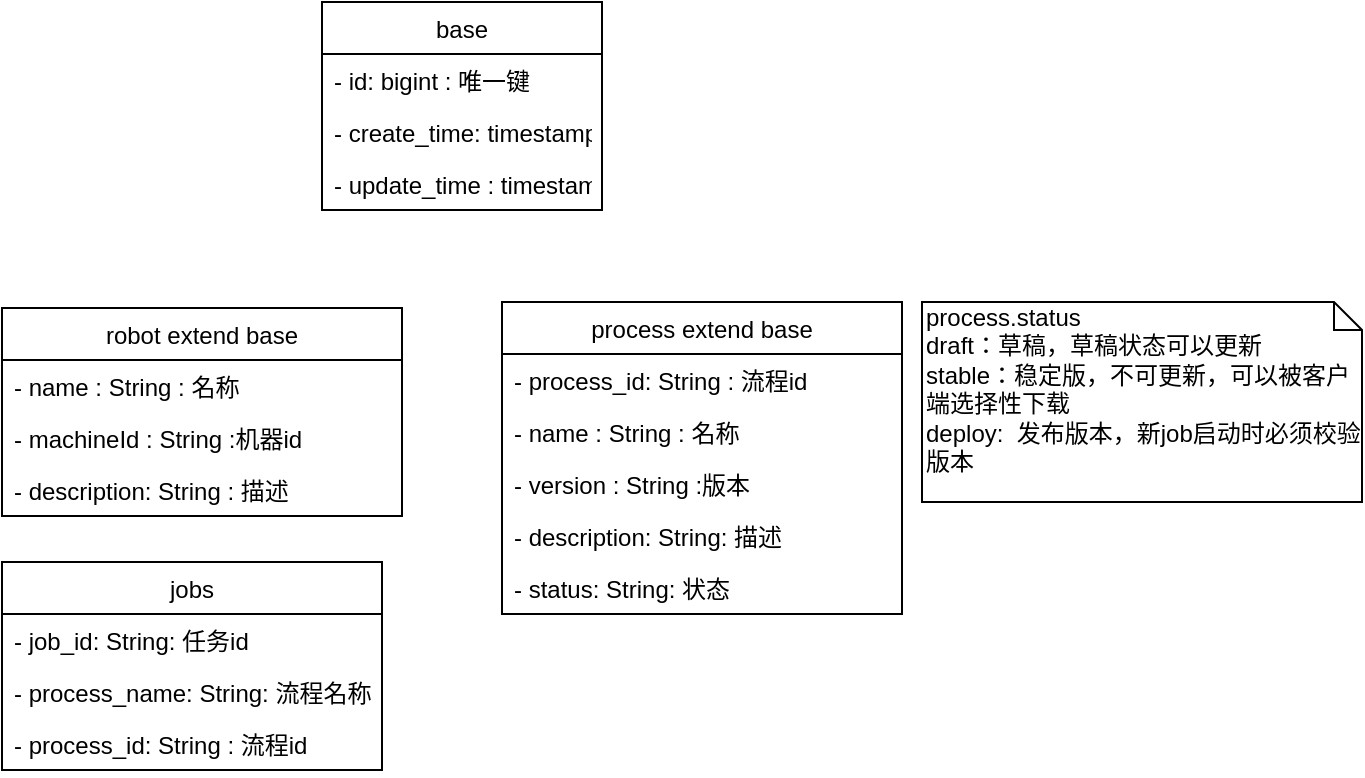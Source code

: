 <mxfile version="10.6.7" type="github"><diagram id="f2SCL8R1NlFrQqkAec52" name="Page-1"><mxGraphModel dx="758" dy="475" grid="1" gridSize="10" guides="1" tooltips="1" connect="1" arrows="1" fold="1" page="1" pageScale="1" pageWidth="827" pageHeight="1169" math="0" shadow="0"><root><mxCell id="0"/><mxCell id="1" parent="0"/><mxCell id="EQfbkhNhaTaxzddOKtHz-1" value="robot extend base" style="swimlane;fontStyle=0;childLayout=stackLayout;horizontal=1;startSize=26;fillColor=none;horizontalStack=0;resizeParent=1;resizeParentMax=0;resizeLast=0;collapsible=1;marginBottom=0;flipH=0;flipV=0;aspect=fixed;" vertex="1" parent="1"><mxGeometry x="100" y="247" width="200" height="104" as="geometry"><mxRectangle x="100" y="67" width="60" height="26" as="alternateBounds"/></mxGeometry></mxCell><mxCell id="EQfbkhNhaTaxzddOKtHz-2" value="- name : String : 名称&#xa;&#xa;" style="text;strokeColor=none;fillColor=none;align=left;verticalAlign=top;spacingLeft=4;spacingRight=4;overflow=hidden;rotatable=0;points=[[0,0.5],[1,0.5]];portConstraint=eastwest;" vertex="1" parent="EQfbkhNhaTaxzddOKtHz-1"><mxGeometry y="26" width="200" height="26" as="geometry"/></mxCell><mxCell id="EQfbkhNhaTaxzddOKtHz-3" value="- machineId : String :机器id" style="text;strokeColor=none;fillColor=none;align=left;verticalAlign=top;spacingLeft=4;spacingRight=4;overflow=hidden;rotatable=0;points=[[0,0.5],[1,0.5]];portConstraint=eastwest;" vertex="1" parent="EQfbkhNhaTaxzddOKtHz-1"><mxGeometry y="52" width="200" height="26" as="geometry"/></mxCell><mxCell id="EQfbkhNhaTaxzddOKtHz-25" value="- description: String : 描述" style="text;strokeColor=none;fillColor=none;align=left;verticalAlign=top;spacingLeft=4;spacingRight=4;overflow=hidden;rotatable=0;points=[[0,0.5],[1,0.5]];portConstraint=eastwest;" vertex="1" parent="EQfbkhNhaTaxzddOKtHz-1"><mxGeometry y="78" width="200" height="26" as="geometry"/></mxCell><mxCell id="EQfbkhNhaTaxzddOKtHz-5" value="process extend base" style="swimlane;fontStyle=0;childLayout=stackLayout;horizontal=1;startSize=26;fillColor=none;horizontalStack=0;resizeParent=1;resizeParentMax=0;resizeLast=0;collapsible=1;marginBottom=0;" vertex="1" parent="1"><mxGeometry x="350" y="244" width="200" height="156" as="geometry"/></mxCell><mxCell id="EQfbkhNhaTaxzddOKtHz-33" value="- process_id: String : 流程id" style="text;strokeColor=none;fillColor=none;align=left;verticalAlign=top;spacingLeft=4;spacingRight=4;overflow=hidden;rotatable=0;points=[[0,0.5],[1,0.5]];portConstraint=eastwest;" vertex="1" parent="EQfbkhNhaTaxzddOKtHz-5"><mxGeometry y="26" width="200" height="26" as="geometry"/></mxCell><mxCell id="EQfbkhNhaTaxzddOKtHz-6" value="- name : String : 名称" style="text;strokeColor=none;fillColor=none;align=left;verticalAlign=top;spacingLeft=4;spacingRight=4;overflow=hidden;rotatable=0;points=[[0,0.5],[1,0.5]];portConstraint=eastwest;" vertex="1" parent="EQfbkhNhaTaxzddOKtHz-5"><mxGeometry y="52" width="200" height="26" as="geometry"/></mxCell><mxCell id="EQfbkhNhaTaxzddOKtHz-7" value="- version : String :版本" style="text;strokeColor=none;fillColor=none;align=left;verticalAlign=top;spacingLeft=4;spacingRight=4;overflow=hidden;rotatable=0;points=[[0,0.5],[1,0.5]];portConstraint=eastwest;" vertex="1" parent="EQfbkhNhaTaxzddOKtHz-5"><mxGeometry y="78" width="200" height="26" as="geometry"/></mxCell><mxCell id="EQfbkhNhaTaxzddOKtHz-26" value="- description: String: 描述" style="text;strokeColor=none;fillColor=none;align=left;verticalAlign=top;spacingLeft=4;spacingRight=4;overflow=hidden;rotatable=0;points=[[0,0.5],[1,0.5]];portConstraint=eastwest;" vertex="1" parent="EQfbkhNhaTaxzddOKtHz-5"><mxGeometry y="104" width="200" height="26" as="geometry"/></mxCell><mxCell id="EQfbkhNhaTaxzddOKtHz-27" value="- status: String: 状态" style="text;strokeColor=none;fillColor=none;align=left;verticalAlign=top;spacingLeft=4;spacingRight=4;overflow=hidden;rotatable=0;points=[[0,0.5],[1,0.5]];portConstraint=eastwest;" vertex="1" parent="EQfbkhNhaTaxzddOKtHz-5"><mxGeometry y="130" width="200" height="26" as="geometry"/></mxCell><mxCell id="EQfbkhNhaTaxzddOKtHz-21" value="base" style="swimlane;fontStyle=0;childLayout=stackLayout;horizontal=1;startSize=26;fillColor=none;horizontalStack=0;resizeParent=1;resizeParentMax=0;resizeLast=0;collapsible=1;marginBottom=0;" vertex="1" parent="1"><mxGeometry x="260" y="94" width="140" height="104" as="geometry"/></mxCell><mxCell id="EQfbkhNhaTaxzddOKtHz-12" value="- id: bigint : 唯一键" style="text;strokeColor=none;fillColor=none;align=left;verticalAlign=top;spacingLeft=4;spacingRight=4;overflow=hidden;rotatable=0;points=[[0,0.5],[1,0.5]];portConstraint=eastwest;" vertex="1" parent="EQfbkhNhaTaxzddOKtHz-21"><mxGeometry y="26" width="140" height="26" as="geometry"/></mxCell><mxCell id="EQfbkhNhaTaxzddOKtHz-13" value="- create_time: timestamp : 创建时间" style="text;strokeColor=none;fillColor=none;align=left;verticalAlign=top;spacingLeft=4;spacingRight=4;overflow=hidden;rotatable=0;points=[[0,0.5],[1,0.5]];portConstraint=eastwest;" vertex="1" parent="EQfbkhNhaTaxzddOKtHz-21"><mxGeometry y="52" width="140" height="26" as="geometry"/></mxCell><mxCell id="EQfbkhNhaTaxzddOKtHz-14" value="- update_time : timestamp: 更新时间" style="text;strokeColor=none;fillColor=none;align=left;verticalAlign=top;spacingLeft=4;spacingRight=4;overflow=hidden;rotatable=0;points=[[0,0.5],[1,0.5]];portConstraint=eastwest;" vertex="1" parent="EQfbkhNhaTaxzddOKtHz-21"><mxGeometry y="78" width="140" height="26" as="geometry"/></mxCell><mxCell id="EQfbkhNhaTaxzddOKtHz-28" value="process.status&lt;br&gt;draft：草稿，草稿状态可以更新&lt;br&gt;stable：稳定版，不可更新，可以被客户端选择性下载&lt;br&gt;deploy: &amp;nbsp;发布版本，新job启动时必须校验版本&lt;br&gt;" style="shape=note;whiteSpace=wrap;html=1;size=14;verticalAlign=top;align=left;spacingTop=-6;" vertex="1" parent="1"><mxGeometry x="560" y="244" width="220" height="100" as="geometry"/></mxCell><mxCell id="EQfbkhNhaTaxzddOKtHz-29" value="jobs" style="swimlane;fontStyle=0;childLayout=stackLayout;horizontal=1;startSize=26;fillColor=none;horizontalStack=0;resizeParent=1;resizeParentMax=0;resizeLast=0;collapsible=1;marginBottom=0;" vertex="1" parent="1"><mxGeometry x="100" y="374" width="190" height="104" as="geometry"/></mxCell><mxCell id="EQfbkhNhaTaxzddOKtHz-30" value="- job_id: String: 任务id" style="text;strokeColor=none;fillColor=none;align=left;verticalAlign=top;spacingLeft=4;spacingRight=4;overflow=hidden;rotatable=0;points=[[0,0.5],[1,0.5]];portConstraint=eastwest;" vertex="1" parent="EQfbkhNhaTaxzddOKtHz-29"><mxGeometry y="26" width="190" height="26" as="geometry"/></mxCell><mxCell id="EQfbkhNhaTaxzddOKtHz-31" value="- process_name: String: 流程名称" style="text;strokeColor=none;fillColor=none;align=left;verticalAlign=top;spacingLeft=4;spacingRight=4;overflow=hidden;rotatable=0;points=[[0,0.5],[1,0.5]];portConstraint=eastwest;" vertex="1" parent="EQfbkhNhaTaxzddOKtHz-29"><mxGeometry y="52" width="190" height="26" as="geometry"/></mxCell><mxCell id="EQfbkhNhaTaxzddOKtHz-32" value="- process_id: String : 流程id" style="text;strokeColor=none;fillColor=none;align=left;verticalAlign=top;spacingLeft=4;spacingRight=4;overflow=hidden;rotatable=0;points=[[0,0.5],[1,0.5]];portConstraint=eastwest;" vertex="1" parent="EQfbkhNhaTaxzddOKtHz-29"><mxGeometry y="78" width="190" height="26" as="geometry"/></mxCell></root></mxGraphModel></diagram></mxfile>